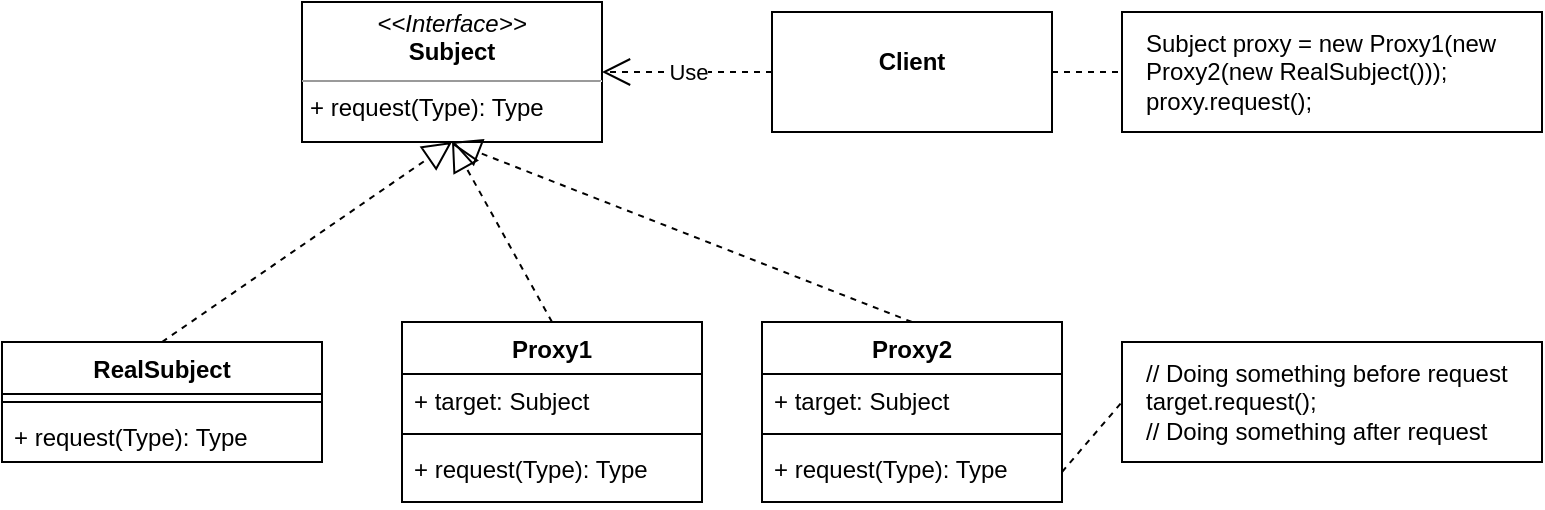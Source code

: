 <mxfile version="13.9.9" type="device"><diagram id="C5RBs43oDa-KdzZeNtuy" name="Page-1"><mxGraphModel dx="1086" dy="807" grid="1" gridSize="10" guides="1" tooltips="1" connect="1" arrows="1" fold="1" page="1" pageScale="1" pageWidth="827" pageHeight="1169" math="0" shadow="0"><root><mxCell id="WIyWlLk6GJQsqaUBKTNV-0"/><mxCell id="WIyWlLk6GJQsqaUBKTNV-1" parent="WIyWlLk6GJQsqaUBKTNV-0"/><mxCell id="lKgzQSbe8ekZKnLK4cQy-0" value="&lt;p style=&quot;margin: 0px ; margin-top: 4px ; text-align: center&quot;&gt;&lt;i&gt;&amp;lt;&amp;lt;Interface&amp;gt;&amp;gt;&lt;/i&gt;&lt;br&gt;&lt;b&gt;Subject&lt;/b&gt;&lt;/p&gt;&lt;hr size=&quot;1&quot;&gt;&lt;p style=&quot;margin: 0px ; margin-left: 4px&quot;&gt;&lt;/p&gt;&lt;p style=&quot;margin: 0px ; margin-left: 4px&quot;&gt;+ request(Type): Type&lt;br&gt;&lt;br&gt;&lt;/p&gt;" style="verticalAlign=top;align=left;overflow=fill;fontSize=12;fontFamily=Helvetica;html=1;" vertex="1" parent="WIyWlLk6GJQsqaUBKTNV-1"><mxGeometry x="196" y="160" width="150" height="70" as="geometry"/></mxCell><mxCell id="lKgzQSbe8ekZKnLK4cQy-1" value="RealSubject" style="swimlane;fontStyle=1;align=center;verticalAlign=top;childLayout=stackLayout;horizontal=1;startSize=26;horizontalStack=0;resizeParent=1;resizeParentMax=0;resizeLast=0;collapsible=1;marginBottom=0;" vertex="1" parent="WIyWlLk6GJQsqaUBKTNV-1"><mxGeometry x="46" y="330" width="160" height="60" as="geometry"/></mxCell><mxCell id="lKgzQSbe8ekZKnLK4cQy-3" value="" style="line;strokeWidth=1;fillColor=none;align=left;verticalAlign=middle;spacingTop=-1;spacingLeft=3;spacingRight=3;rotatable=0;labelPosition=right;points=[];portConstraint=eastwest;" vertex="1" parent="lKgzQSbe8ekZKnLK4cQy-1"><mxGeometry y="26" width="160" height="8" as="geometry"/></mxCell><mxCell id="lKgzQSbe8ekZKnLK4cQy-4" value="+ request(Type): Type" style="text;strokeColor=none;fillColor=none;align=left;verticalAlign=top;spacingLeft=4;spacingRight=4;overflow=hidden;rotatable=0;points=[[0,0.5],[1,0.5]];portConstraint=eastwest;" vertex="1" parent="lKgzQSbe8ekZKnLK4cQy-1"><mxGeometry y="34" width="160" height="26" as="geometry"/></mxCell><mxCell id="lKgzQSbe8ekZKnLK4cQy-5" value="Proxy1" style="swimlane;fontStyle=1;align=center;verticalAlign=top;childLayout=stackLayout;horizontal=1;startSize=26;horizontalStack=0;resizeParent=1;resizeParentMax=0;resizeLast=0;collapsible=1;marginBottom=0;" vertex="1" parent="WIyWlLk6GJQsqaUBKTNV-1"><mxGeometry x="246" y="320" width="150" height="90" as="geometry"/></mxCell><mxCell id="lKgzQSbe8ekZKnLK4cQy-6" value="+ target: Subject" style="text;strokeColor=none;fillColor=none;align=left;verticalAlign=top;spacingLeft=4;spacingRight=4;overflow=hidden;rotatable=0;points=[[0,0.5],[1,0.5]];portConstraint=eastwest;" vertex="1" parent="lKgzQSbe8ekZKnLK4cQy-5"><mxGeometry y="26" width="150" height="26" as="geometry"/></mxCell><mxCell id="lKgzQSbe8ekZKnLK4cQy-7" value="" style="line;strokeWidth=1;fillColor=none;align=left;verticalAlign=middle;spacingTop=-1;spacingLeft=3;spacingRight=3;rotatable=0;labelPosition=right;points=[];portConstraint=eastwest;" vertex="1" parent="lKgzQSbe8ekZKnLK4cQy-5"><mxGeometry y="52" width="150" height="8" as="geometry"/></mxCell><mxCell id="lKgzQSbe8ekZKnLK4cQy-8" value="+ request(Type): Type" style="text;strokeColor=none;fillColor=none;align=left;verticalAlign=top;spacingLeft=4;spacingRight=4;overflow=hidden;rotatable=0;points=[[0,0.5],[1,0.5]];portConstraint=eastwest;" vertex="1" parent="lKgzQSbe8ekZKnLK4cQy-5"><mxGeometry y="60" width="150" height="30" as="geometry"/></mxCell><mxCell id="lKgzQSbe8ekZKnLK4cQy-13" value="" style="endArrow=block;dashed=1;endFill=0;endSize=12;html=1;entryX=0.5;entryY=1;entryDx=0;entryDy=0;exitX=0.5;exitY=0;exitDx=0;exitDy=0;" edge="1" parent="WIyWlLk6GJQsqaUBKTNV-1" source="lKgzQSbe8ekZKnLK4cQy-1" target="lKgzQSbe8ekZKnLK4cQy-0"><mxGeometry width="160" relative="1" as="geometry"><mxPoint x="306" y="410" as="sourcePoint"/><mxPoint x="466" y="410" as="targetPoint"/></mxGeometry></mxCell><mxCell id="lKgzQSbe8ekZKnLK4cQy-14" value="" style="endArrow=block;dashed=1;endFill=0;endSize=12;html=1;entryX=0.5;entryY=1;entryDx=0;entryDy=0;exitX=0.5;exitY=0;exitDx=0;exitDy=0;" edge="1" parent="WIyWlLk6GJQsqaUBKTNV-1" source="lKgzQSbe8ekZKnLK4cQy-5" target="lKgzQSbe8ekZKnLK4cQy-0"><mxGeometry width="160" relative="1" as="geometry"><mxPoint x="136" y="340" as="sourcePoint"/><mxPoint x="281" y="240" as="targetPoint"/></mxGeometry></mxCell><mxCell id="lKgzQSbe8ekZKnLK4cQy-15" value="" style="endArrow=block;dashed=1;endFill=0;endSize=12;html=1;entryX=0.5;entryY=1;entryDx=0;entryDy=0;exitX=0.5;exitY=0;exitDx=0;exitDy=0;" edge="1" parent="WIyWlLk6GJQsqaUBKTNV-1" source="lKgzQSbe8ekZKnLK4cQy-21" target="lKgzQSbe8ekZKnLK4cQy-0"><mxGeometry width="160" relative="1" as="geometry"><mxPoint x="516" y="320" as="sourcePoint"/><mxPoint x="281" y="240" as="targetPoint"/></mxGeometry></mxCell><mxCell id="lKgzQSbe8ekZKnLK4cQy-20" value="&lt;div&gt;// Doing something before request&amp;nbsp;&lt;/div&gt;&lt;div&gt;&lt;span&gt;&#9;&#9;&lt;/span&gt;target.request();&lt;/div&gt;&lt;div&gt;&lt;span&gt;&#9;&#9;&lt;/span&gt;// Doing something after request&lt;/div&gt;" style="rounded=0;whiteSpace=wrap;html=1;align=left;spacingLeft=10;" vertex="1" parent="WIyWlLk6GJQsqaUBKTNV-1"><mxGeometry x="606" y="330" width="210" height="60" as="geometry"/></mxCell><mxCell id="lKgzQSbe8ekZKnLK4cQy-21" value="Proxy2" style="swimlane;fontStyle=1;align=center;verticalAlign=top;childLayout=stackLayout;horizontal=1;startSize=26;horizontalStack=0;resizeParent=1;resizeParentMax=0;resizeLast=0;collapsible=1;marginBottom=0;" vertex="1" parent="WIyWlLk6GJQsqaUBKTNV-1"><mxGeometry x="426" y="320" width="150" height="90" as="geometry"/></mxCell><mxCell id="lKgzQSbe8ekZKnLK4cQy-22" value="+ target: Subject" style="text;strokeColor=none;fillColor=none;align=left;verticalAlign=top;spacingLeft=4;spacingRight=4;overflow=hidden;rotatable=0;points=[[0,0.5],[1,0.5]];portConstraint=eastwest;" vertex="1" parent="lKgzQSbe8ekZKnLK4cQy-21"><mxGeometry y="26" width="150" height="26" as="geometry"/></mxCell><mxCell id="lKgzQSbe8ekZKnLK4cQy-23" value="" style="line;strokeWidth=1;fillColor=none;align=left;verticalAlign=middle;spacingTop=-1;spacingLeft=3;spacingRight=3;rotatable=0;labelPosition=right;points=[];portConstraint=eastwest;" vertex="1" parent="lKgzQSbe8ekZKnLK4cQy-21"><mxGeometry y="52" width="150" height="8" as="geometry"/></mxCell><mxCell id="lKgzQSbe8ekZKnLK4cQy-24" value="+ request(Type): Type" style="text;strokeColor=none;fillColor=none;align=left;verticalAlign=top;spacingLeft=4;spacingRight=4;overflow=hidden;rotatable=0;points=[[0,0.5],[1,0.5]];portConstraint=eastwest;" vertex="1" parent="lKgzQSbe8ekZKnLK4cQy-21"><mxGeometry y="60" width="150" height="30" as="geometry"/></mxCell><mxCell id="lKgzQSbe8ekZKnLK4cQy-25" value="" style="endArrow=none;dashed=1;html=1;entryX=0;entryY=0.5;entryDx=0;entryDy=0;exitX=1;exitY=0.5;exitDx=0;exitDy=0;" edge="1" parent="WIyWlLk6GJQsqaUBKTNV-1" source="lKgzQSbe8ekZKnLK4cQy-24" target="lKgzQSbe8ekZKnLK4cQy-20"><mxGeometry width="50" height="50" relative="1" as="geometry"><mxPoint x="366" y="450" as="sourcePoint"/><mxPoint x="416" y="400" as="targetPoint"/></mxGeometry></mxCell><mxCell id="lKgzQSbe8ekZKnLK4cQy-27" value="&lt;p style=&quot;margin: 0px ; margin-top: 4px ; text-align: center&quot;&gt;&lt;br&gt;&lt;b&gt;Client&lt;/b&gt;&lt;/p&gt;" style="verticalAlign=top;align=left;overflow=fill;fontSize=12;fontFamily=Helvetica;html=1;" vertex="1" parent="WIyWlLk6GJQsqaUBKTNV-1"><mxGeometry x="431" y="165" width="140" height="60" as="geometry"/></mxCell><mxCell id="lKgzQSbe8ekZKnLK4cQy-28" value="Use" style="endArrow=open;endSize=12;dashed=1;html=1;exitX=0;exitY=0.5;exitDx=0;exitDy=0;" edge="1" parent="WIyWlLk6GJQsqaUBKTNV-1" source="lKgzQSbe8ekZKnLK4cQy-27" target="lKgzQSbe8ekZKnLK4cQy-0"><mxGeometry width="160" relative="1" as="geometry"><mxPoint x="306" y="420" as="sourcePoint"/><mxPoint x="466" y="420" as="targetPoint"/></mxGeometry></mxCell><mxCell id="lKgzQSbe8ekZKnLK4cQy-29" value="&lt;div&gt;Subject proxy = new Proxy1(new Proxy2(new RealSubject()));&lt;/div&gt;&lt;div&gt;&lt;span&gt;&#9;&#9;&lt;/span&gt;proxy.request();&lt;/div&gt;" style="rounded=0;whiteSpace=wrap;html=1;align=left;spacingLeft=10;" vertex="1" parent="WIyWlLk6GJQsqaUBKTNV-1"><mxGeometry x="606" y="165" width="210" height="60" as="geometry"/></mxCell><mxCell id="lKgzQSbe8ekZKnLK4cQy-30" value="" style="endArrow=none;dashed=1;html=1;entryX=0;entryY=0.5;entryDx=0;entryDy=0;exitX=1;exitY=0.5;exitDx=0;exitDy=0;" edge="1" parent="WIyWlLk6GJQsqaUBKTNV-1" source="lKgzQSbe8ekZKnLK4cQy-27" target="lKgzQSbe8ekZKnLK4cQy-29"><mxGeometry width="50" height="50" relative="1" as="geometry"><mxPoint x="586" y="405" as="sourcePoint"/><mxPoint x="626" y="370" as="targetPoint"/></mxGeometry></mxCell></root></mxGraphModel></diagram></mxfile>